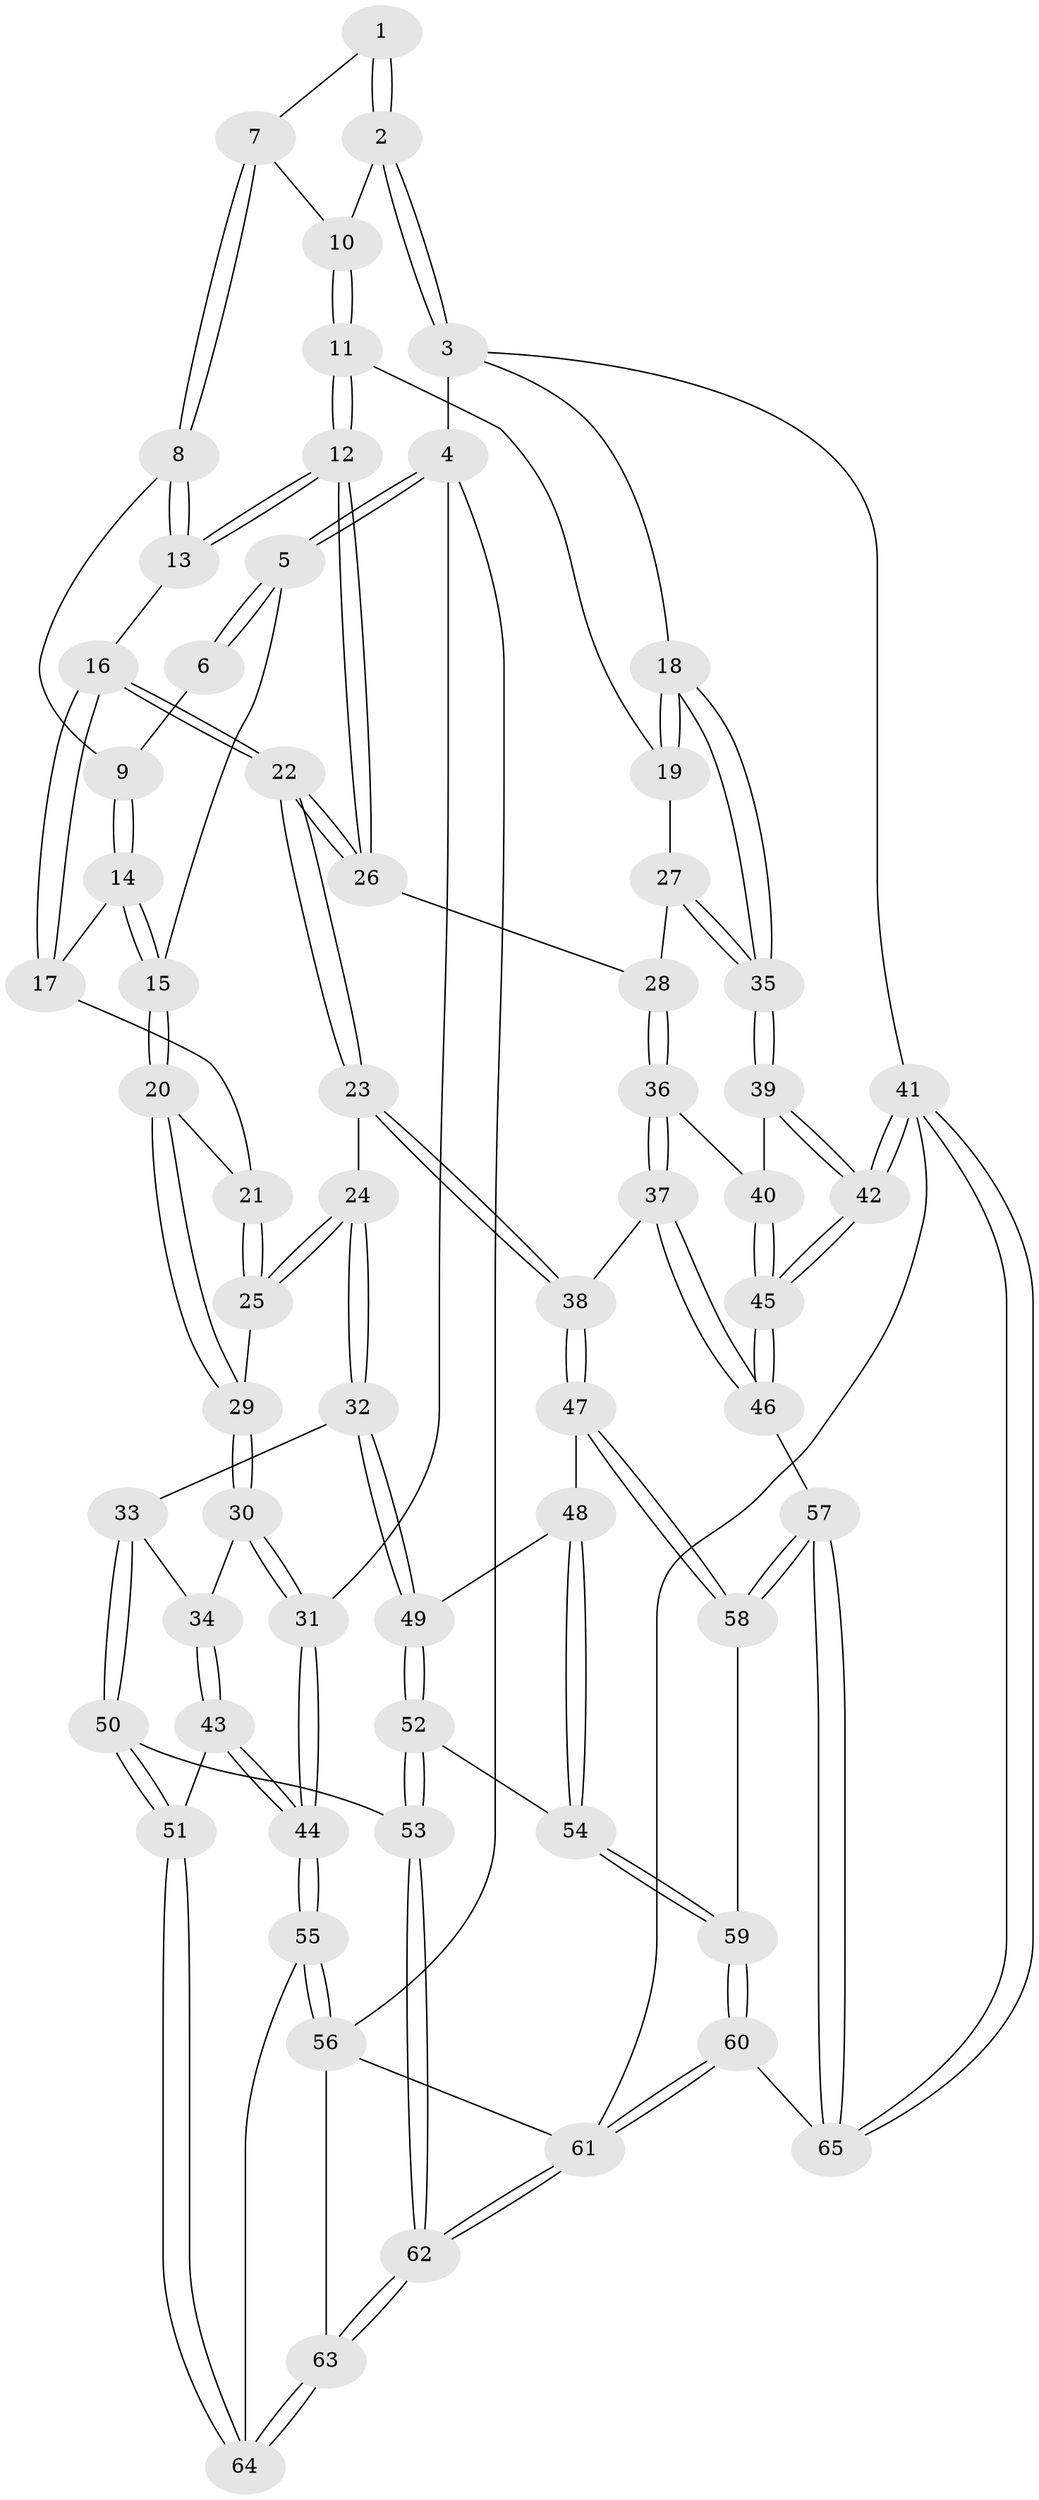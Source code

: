 // Generated by graph-tools (version 1.1) at 2025/00/03/09/25 05:00:53]
// undirected, 65 vertices, 159 edges
graph export_dot {
graph [start="1"]
  node [color=gray90,style=filled];
  1 [pos="+0.6312582271240397+0"];
  2 [pos="+1+0"];
  3 [pos="+1+0"];
  4 [pos="+0+0"];
  5 [pos="+0+0"];
  6 [pos="+0.5285304834618527+0"];
  7 [pos="+0.7109172678588811+0.09630216682421236"];
  8 [pos="+0.5680709516849828+0.14742801301049113"];
  9 [pos="+0.5338169459832552+0.1270028686737605"];
  10 [pos="+0.7526061916162997+0.1389033567452369"];
  11 [pos="+0.7686076591028885+0.2064693970032989"];
  12 [pos="+0.6991263267579461+0.2859320679465138"];
  13 [pos="+0.6347756542289911+0.24205650453722602"];
  14 [pos="+0.49391210517846734+0.1573320571823614"];
  15 [pos="+0.20810957259699475+0.122696890457836"];
  16 [pos="+0.5021801126141212+0.28068209808790534"];
  17 [pos="+0.47605291472524025+0.24588343216625633"];
  18 [pos="+1+0.17848303411257835"];
  19 [pos="+0.9345405007954236+0.2134565070829854"];
  20 [pos="+0.24291616547687686+0.21284257718594504"];
  21 [pos="+0.41122627102858467+0.2652103001705481"];
  22 [pos="+0.5179265535707258+0.4363105423498534"];
  23 [pos="+0.49527043126445724+0.4579780309787869"];
  24 [pos="+0.48904198959124423+0.461473984873305"];
  25 [pos="+0.42202487055392285+0.37156786674571474"];
  26 [pos="+0.6955195748261184+0.3699437930709517"];
  27 [pos="+0.8107143933376143+0.3826325984509271"];
  28 [pos="+0.7404092708283619+0.4120857895005684"];
  29 [pos="+0.2464869009160204+0.28559469267744214"];
  30 [pos="+0.2271231233066172+0.38072855703893416"];
  31 [pos="+0+0.4433599726698335"];
  32 [pos="+0.4616666098879156+0.4948328347827727"];
  33 [pos="+0.42257679071243115+0.508909405451158"];
  34 [pos="+0.25597928067601267+0.4443175094836191"];
  35 [pos="+1+0.35601115217512413"];
  36 [pos="+0.7614014258044506+0.46439487585791395"];
  37 [pos="+0.7537684853027508+0.5693847042471926"];
  38 [pos="+0.7075697797098688+0.605950743764474"];
  39 [pos="+1+0.45610307826684987"];
  40 [pos="+0.835490936215109+0.47031968632315896"];
  41 [pos="+1+1"];
  42 [pos="+1+0.7383548296397474"];
  43 [pos="+0.14190778452589822+0.6333766820334162"];
  44 [pos="+0+0.5939285418529063"];
  45 [pos="+1+0.7269315881540741"];
  46 [pos="+1+0.7267792611700984"];
  47 [pos="+0.6895130219829242+0.6355312415929547"];
  48 [pos="+0.5466130478589087+0.5975887039756219"];
  49 [pos="+0.4857810332546689+0.5401997822851025"];
  50 [pos="+0.3726056116034858+0.5996391406015688"];
  51 [pos="+0.20321316999146358+0.6873305456321066"];
  52 [pos="+0.49390192631484564+0.6966800294989848"];
  53 [pos="+0.4262504076688194+0.7294858962800382"];
  54 [pos="+0.567936265221893+0.7155860942884109"];
  55 [pos="+0+0.7373542703745456"];
  56 [pos="+0+0.7991515458948262"];
  57 [pos="+0.8373772606190302+0.7885831185101257"];
  58 [pos="+0.6642974378039835+0.7379935701372"];
  59 [pos="+0.6344297198761575+0.7613675463983562"];
  60 [pos="+0.521202206304694+1"];
  61 [pos="+0.3646602368632602+1"];
  62 [pos="+0.32564100499905546+0.9829754318822228"];
  63 [pos="+0.31699908292055573+0.9723107475338743"];
  64 [pos="+0.25864035811893515+0.8558989176009926"];
  65 [pos="+0.6601882563035538+1"];
  1 -- 2;
  1 -- 2;
  1 -- 7;
  2 -- 3;
  2 -- 3;
  2 -- 10;
  3 -- 4;
  3 -- 18;
  3 -- 41;
  4 -- 5;
  4 -- 5;
  4 -- 31;
  4 -- 56;
  5 -- 6;
  5 -- 6;
  5 -- 15;
  6 -- 9;
  7 -- 8;
  7 -- 8;
  7 -- 10;
  8 -- 9;
  8 -- 13;
  8 -- 13;
  9 -- 14;
  9 -- 14;
  10 -- 11;
  10 -- 11;
  11 -- 12;
  11 -- 12;
  11 -- 19;
  12 -- 13;
  12 -- 13;
  12 -- 26;
  12 -- 26;
  13 -- 16;
  14 -- 15;
  14 -- 15;
  14 -- 17;
  15 -- 20;
  15 -- 20;
  16 -- 17;
  16 -- 17;
  16 -- 22;
  16 -- 22;
  17 -- 21;
  18 -- 19;
  18 -- 19;
  18 -- 35;
  18 -- 35;
  19 -- 27;
  20 -- 21;
  20 -- 29;
  20 -- 29;
  21 -- 25;
  21 -- 25;
  22 -- 23;
  22 -- 23;
  22 -- 26;
  22 -- 26;
  23 -- 24;
  23 -- 38;
  23 -- 38;
  24 -- 25;
  24 -- 25;
  24 -- 32;
  24 -- 32;
  25 -- 29;
  26 -- 28;
  27 -- 28;
  27 -- 35;
  27 -- 35;
  28 -- 36;
  28 -- 36;
  29 -- 30;
  29 -- 30;
  30 -- 31;
  30 -- 31;
  30 -- 34;
  31 -- 44;
  31 -- 44;
  32 -- 33;
  32 -- 49;
  32 -- 49;
  33 -- 34;
  33 -- 50;
  33 -- 50;
  34 -- 43;
  34 -- 43;
  35 -- 39;
  35 -- 39;
  36 -- 37;
  36 -- 37;
  36 -- 40;
  37 -- 38;
  37 -- 46;
  37 -- 46;
  38 -- 47;
  38 -- 47;
  39 -- 40;
  39 -- 42;
  39 -- 42;
  40 -- 45;
  40 -- 45;
  41 -- 42;
  41 -- 42;
  41 -- 65;
  41 -- 65;
  41 -- 61;
  42 -- 45;
  42 -- 45;
  43 -- 44;
  43 -- 44;
  43 -- 51;
  44 -- 55;
  44 -- 55;
  45 -- 46;
  45 -- 46;
  46 -- 57;
  47 -- 48;
  47 -- 58;
  47 -- 58;
  48 -- 49;
  48 -- 54;
  48 -- 54;
  49 -- 52;
  49 -- 52;
  50 -- 51;
  50 -- 51;
  50 -- 53;
  51 -- 64;
  51 -- 64;
  52 -- 53;
  52 -- 53;
  52 -- 54;
  53 -- 62;
  53 -- 62;
  54 -- 59;
  54 -- 59;
  55 -- 56;
  55 -- 56;
  55 -- 64;
  56 -- 63;
  56 -- 61;
  57 -- 58;
  57 -- 58;
  57 -- 65;
  57 -- 65;
  58 -- 59;
  59 -- 60;
  59 -- 60;
  60 -- 61;
  60 -- 61;
  60 -- 65;
  61 -- 62;
  61 -- 62;
  62 -- 63;
  62 -- 63;
  63 -- 64;
  63 -- 64;
}
